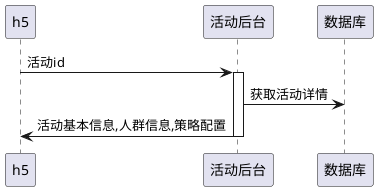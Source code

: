 @startuml

h5 -> 活动后台: 活动id
activate 活动后台

活动后台 -> 数据库 :获取活动详情

活动后台 -> h5: 活动基本信息,人群信息,策略配置
deactivate 活动后台


'        alt 活动状态!=已上线
'            backend -> other: 已下线
'        else
'          alt now < 开始时间
'             backend -> other: 未上线
'          else now > 结束时间
'            backend -> other: 已下线
'          else 结束时间 > now > 开始时间
'            backend -> other: 已上线
'          end
@enduml